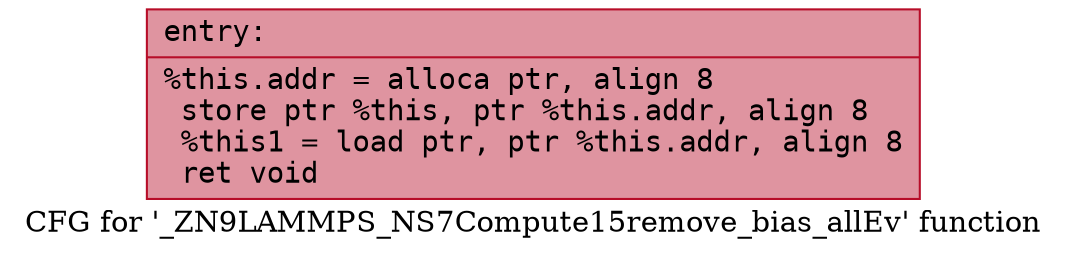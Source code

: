 digraph "CFG for '_ZN9LAMMPS_NS7Compute15remove_bias_allEv' function" {
	label="CFG for '_ZN9LAMMPS_NS7Compute15remove_bias_allEv' function";

	Node0x557a4d495d50 [shape=record,color="#b70d28ff", style=filled, fillcolor="#b70d2870" fontname="Courier",label="{entry:\l|  %this.addr = alloca ptr, align 8\l  store ptr %this, ptr %this.addr, align 8\l  %this1 = load ptr, ptr %this.addr, align 8\l  ret void\l}"];
}

